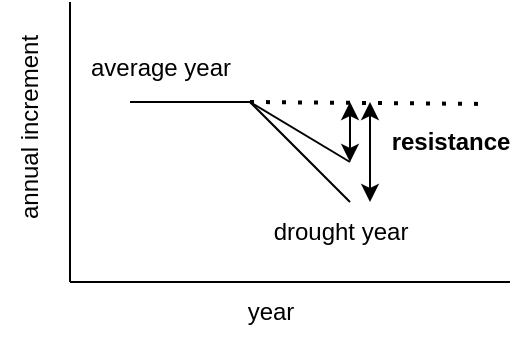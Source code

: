 <mxfile version="24.5.2" type="github">
  <diagram name="Page-1" id="vaSsOPVdGGbACysAo0f4">
    <mxGraphModel dx="794" dy="394" grid="1" gridSize="10" guides="1" tooltips="1" connect="1" arrows="1" fold="1" page="1" pageScale="1" pageWidth="850" pageHeight="1100" math="0" shadow="0">
      <root>
        <mxCell id="0" />
        <mxCell id="1" parent="0" />
        <mxCell id="yhSbbbViXxe2Gf8OVien-5" value="" style="group" vertex="1" connectable="0" parent="1">
          <mxGeometry x="240" y="215" width="230" height="140" as="geometry" />
        </mxCell>
        <mxCell id="yhSbbbViXxe2Gf8OVien-3" value="" style="endArrow=none;html=1;rounded=0;" edge="1" parent="yhSbbbViXxe2Gf8OVien-5">
          <mxGeometry width="50" height="50" relative="1" as="geometry">
            <mxPoint y="140" as="sourcePoint" />
            <mxPoint as="targetPoint" />
          </mxGeometry>
        </mxCell>
        <mxCell id="yhSbbbViXxe2Gf8OVien-4" value="" style="endArrow=none;html=1;rounded=0;" edge="1" parent="yhSbbbViXxe2Gf8OVien-5">
          <mxGeometry width="50" height="50" relative="1" as="geometry">
            <mxPoint y="140" as="sourcePoint" />
            <mxPoint x="220" y="140" as="targetPoint" />
          </mxGeometry>
        </mxCell>
        <mxCell id="yhSbbbViXxe2Gf8OVien-6" value="" style="endArrow=none;html=1;rounded=0;" edge="1" parent="yhSbbbViXxe2Gf8OVien-5">
          <mxGeometry width="50" height="50" relative="1" as="geometry">
            <mxPoint x="30" y="50" as="sourcePoint" />
            <mxPoint x="90" y="50" as="targetPoint" />
          </mxGeometry>
        </mxCell>
        <mxCell id="yhSbbbViXxe2Gf8OVien-7" value="" style="endArrow=none;html=1;rounded=0;" edge="1" parent="yhSbbbViXxe2Gf8OVien-5">
          <mxGeometry width="50" height="50" relative="1" as="geometry">
            <mxPoint x="90" y="50" as="sourcePoint" />
            <mxPoint x="140" y="80" as="targetPoint" />
          </mxGeometry>
        </mxCell>
        <mxCell id="yhSbbbViXxe2Gf8OVien-13" value="average year" style="text;html=1;align=center;verticalAlign=middle;resizable=0;points=[];autosize=1;strokeColor=none;fillColor=none;" vertex="1" parent="yhSbbbViXxe2Gf8OVien-5">
          <mxGeometry y="18" width="90" height="30" as="geometry" />
        </mxCell>
        <mxCell id="yhSbbbViXxe2Gf8OVien-14" value="drought year" style="text;html=1;align=center;verticalAlign=middle;resizable=0;points=[];autosize=1;strokeColor=none;fillColor=none;" vertex="1" parent="yhSbbbViXxe2Gf8OVien-5">
          <mxGeometry x="90" y="100" width="90" height="30" as="geometry" />
        </mxCell>
        <mxCell id="yhSbbbViXxe2Gf8OVien-15" value="" style="endArrow=classic;startArrow=classic;html=1;rounded=0;" edge="1" parent="yhSbbbViXxe2Gf8OVien-5">
          <mxGeometry width="50" height="50" relative="1" as="geometry">
            <mxPoint x="140" y="80" as="sourcePoint" />
            <mxPoint x="140" y="50" as="targetPoint" />
          </mxGeometry>
        </mxCell>
        <mxCell id="yhSbbbViXxe2Gf8OVien-17" value="&lt;b&gt;resistance&lt;/b&gt;" style="text;html=1;align=center;verticalAlign=middle;resizable=0;points=[];autosize=1;strokeColor=none;fillColor=none;" vertex="1" parent="yhSbbbViXxe2Gf8OVien-5">
          <mxGeometry x="150" y="55" width="80" height="30" as="geometry" />
        </mxCell>
        <mxCell id="yhSbbbViXxe2Gf8OVien-10" value="" style="endArrow=none;html=1;rounded=0;" edge="1" parent="1">
          <mxGeometry width="50" height="50" relative="1" as="geometry">
            <mxPoint x="330" y="265" as="sourcePoint" />
            <mxPoint x="380" y="315" as="targetPoint" />
          </mxGeometry>
        </mxCell>
        <mxCell id="yhSbbbViXxe2Gf8OVien-11" value="annual increment" style="text;html=1;align=center;verticalAlign=middle;resizable=0;points=[];autosize=1;strokeColor=none;fillColor=none;rotation=-90;" vertex="1" parent="1">
          <mxGeometry x="160" y="263" width="120" height="30" as="geometry" />
        </mxCell>
        <mxCell id="yhSbbbViXxe2Gf8OVien-12" value="year" style="text;html=1;align=center;verticalAlign=middle;resizable=0;points=[];autosize=1;strokeColor=none;fillColor=none;" vertex="1" parent="1">
          <mxGeometry x="315" y="355" width="50" height="30" as="geometry" />
        </mxCell>
        <mxCell id="yhSbbbViXxe2Gf8OVien-16" value="" style="endArrow=classic;startArrow=classic;html=1;rounded=0;" edge="1" parent="1">
          <mxGeometry width="50" height="50" relative="1" as="geometry">
            <mxPoint x="390" y="315" as="sourcePoint" />
            <mxPoint x="390" y="265" as="targetPoint" />
          </mxGeometry>
        </mxCell>
        <mxCell id="yhSbbbViXxe2Gf8OVien-18" value="" style="endArrow=none;dashed=1;html=1;dashPattern=1 3;strokeWidth=2;rounded=0;exitX=1;exitY=1.033;exitDx=0;exitDy=0;exitPerimeter=0;" edge="1" parent="1">
          <mxGeometry width="50" height="50" relative="1" as="geometry">
            <mxPoint x="330" y="264.99" as="sourcePoint" />
            <mxPoint x="450" y="266" as="targetPoint" />
          </mxGeometry>
        </mxCell>
      </root>
    </mxGraphModel>
  </diagram>
</mxfile>
